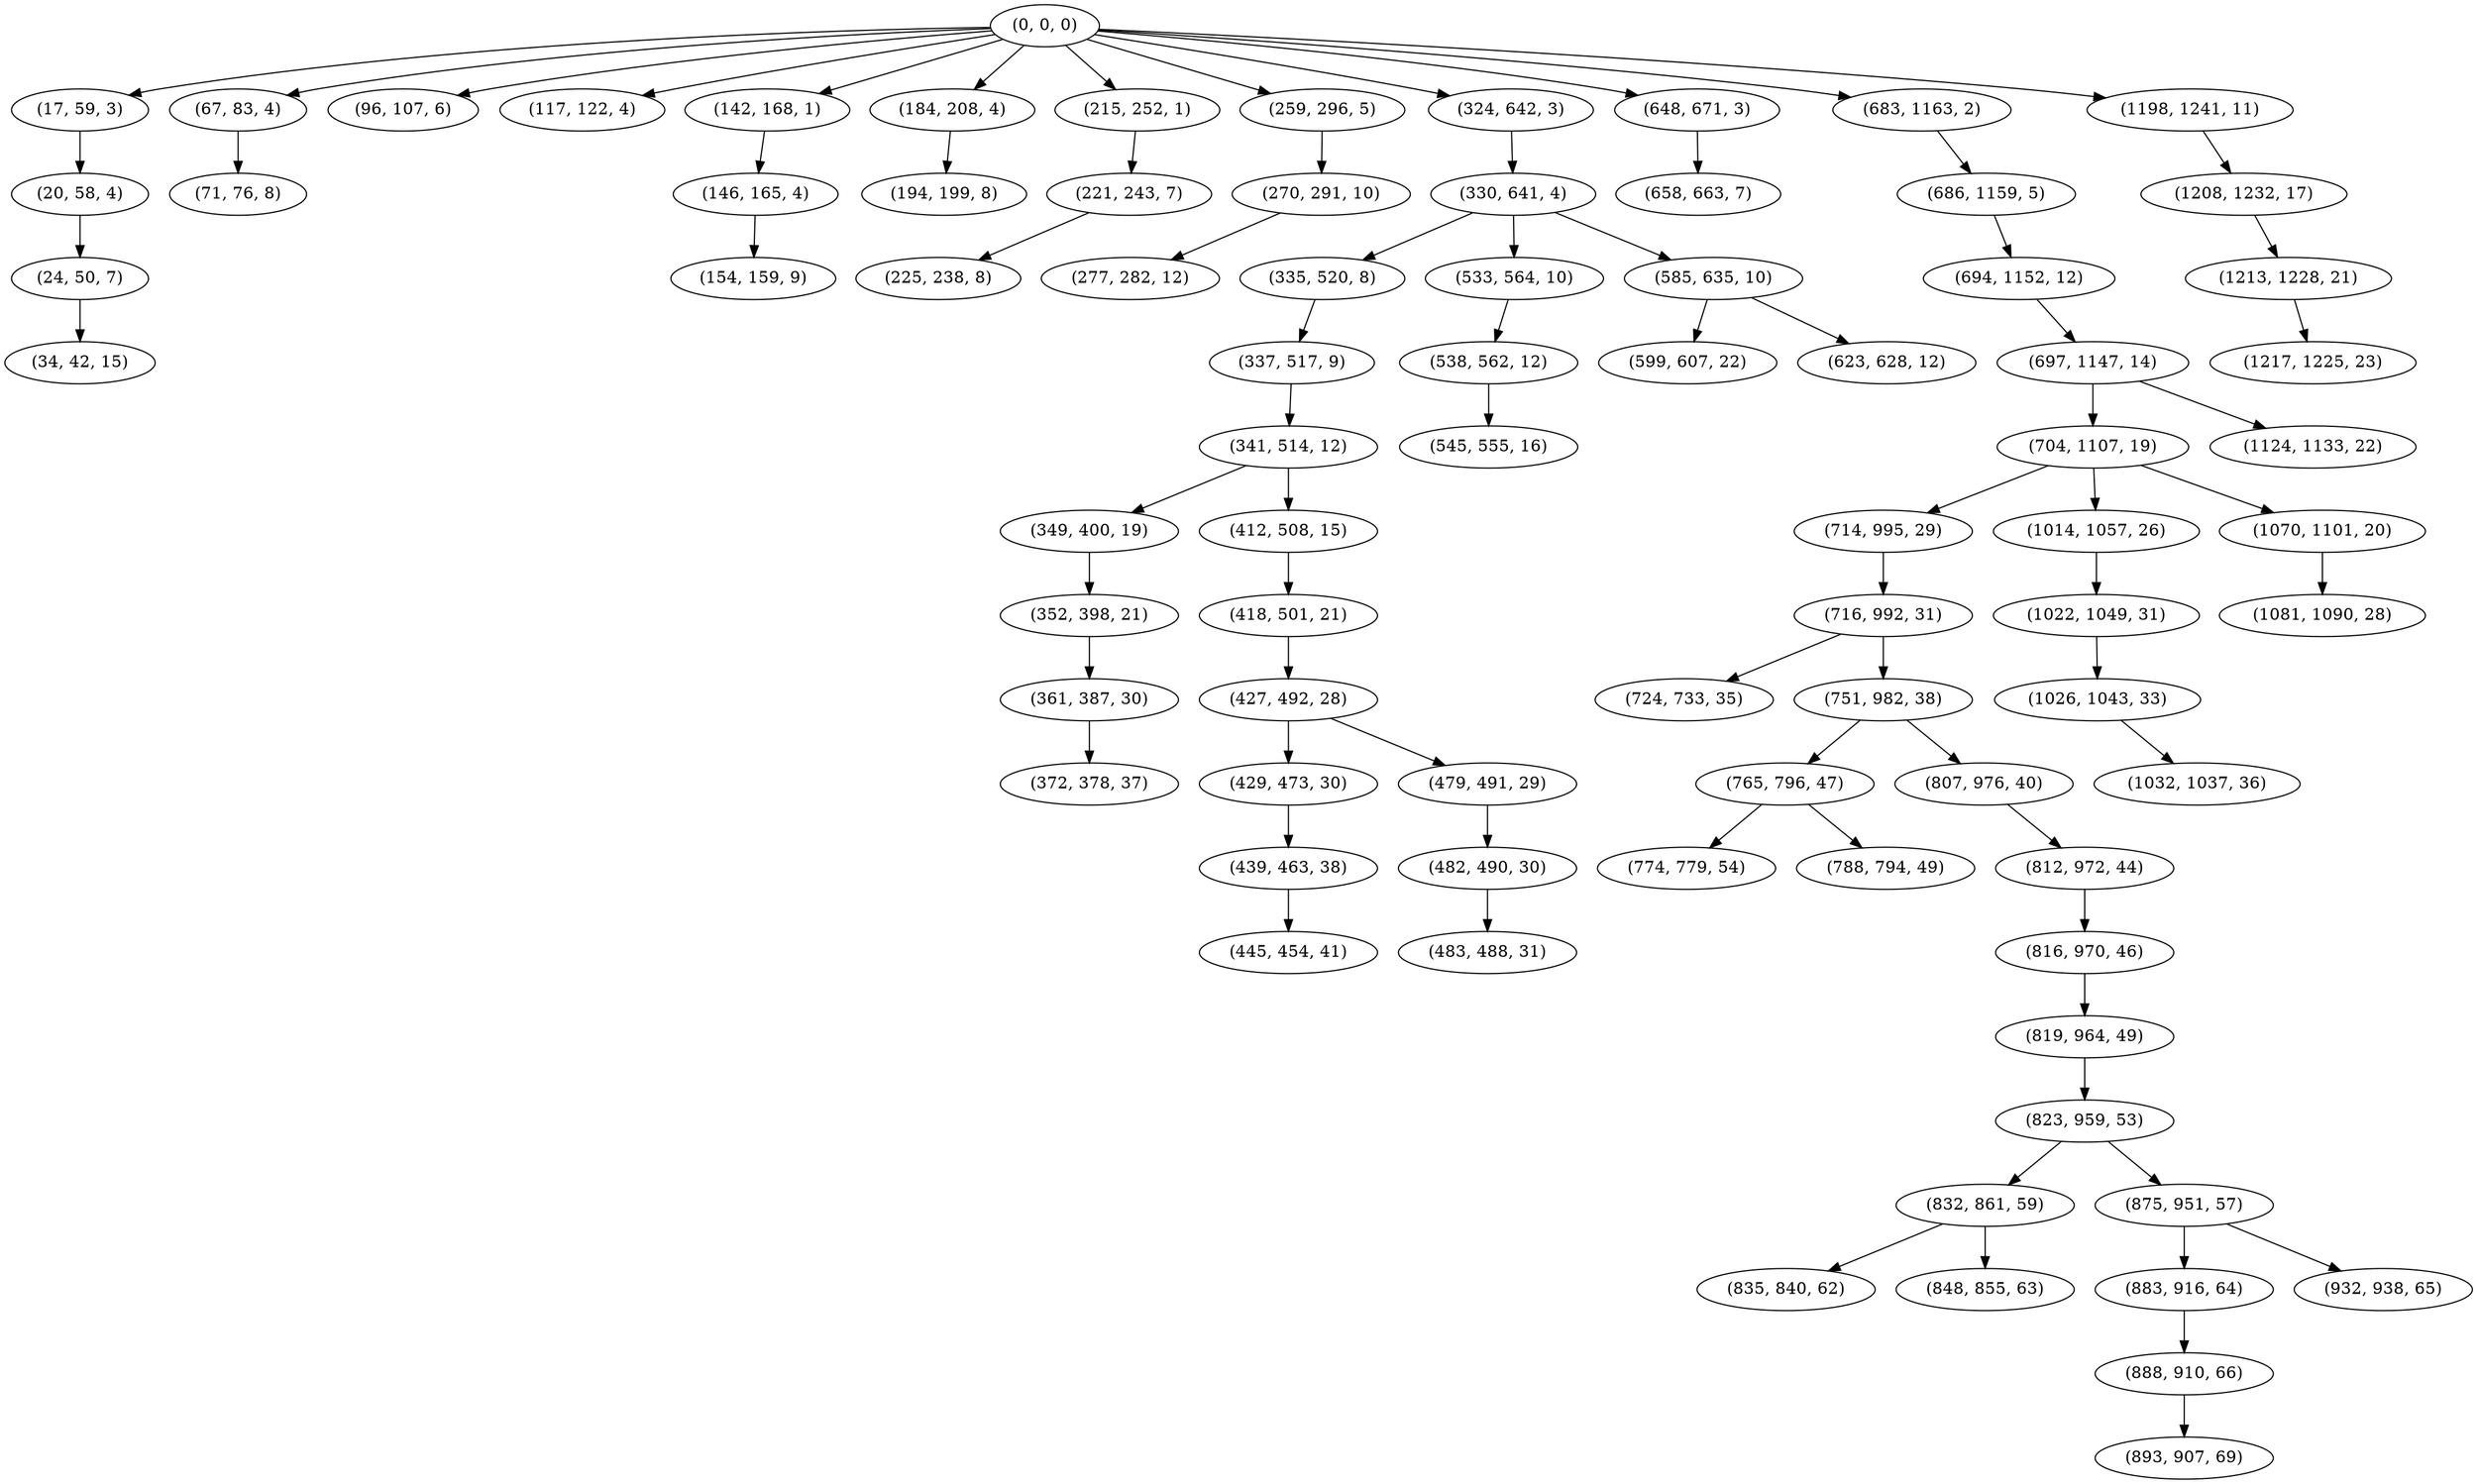 digraph tree {
    "(0, 0, 0)";
    "(17, 59, 3)";
    "(20, 58, 4)";
    "(24, 50, 7)";
    "(34, 42, 15)";
    "(67, 83, 4)";
    "(71, 76, 8)";
    "(96, 107, 6)";
    "(117, 122, 4)";
    "(142, 168, 1)";
    "(146, 165, 4)";
    "(154, 159, 9)";
    "(184, 208, 4)";
    "(194, 199, 8)";
    "(215, 252, 1)";
    "(221, 243, 7)";
    "(225, 238, 8)";
    "(259, 296, 5)";
    "(270, 291, 10)";
    "(277, 282, 12)";
    "(324, 642, 3)";
    "(330, 641, 4)";
    "(335, 520, 8)";
    "(337, 517, 9)";
    "(341, 514, 12)";
    "(349, 400, 19)";
    "(352, 398, 21)";
    "(361, 387, 30)";
    "(372, 378, 37)";
    "(412, 508, 15)";
    "(418, 501, 21)";
    "(427, 492, 28)";
    "(429, 473, 30)";
    "(439, 463, 38)";
    "(445, 454, 41)";
    "(479, 491, 29)";
    "(482, 490, 30)";
    "(483, 488, 31)";
    "(533, 564, 10)";
    "(538, 562, 12)";
    "(545, 555, 16)";
    "(585, 635, 10)";
    "(599, 607, 22)";
    "(623, 628, 12)";
    "(648, 671, 3)";
    "(658, 663, 7)";
    "(683, 1163, 2)";
    "(686, 1159, 5)";
    "(694, 1152, 12)";
    "(697, 1147, 14)";
    "(704, 1107, 19)";
    "(714, 995, 29)";
    "(716, 992, 31)";
    "(724, 733, 35)";
    "(751, 982, 38)";
    "(765, 796, 47)";
    "(774, 779, 54)";
    "(788, 794, 49)";
    "(807, 976, 40)";
    "(812, 972, 44)";
    "(816, 970, 46)";
    "(819, 964, 49)";
    "(823, 959, 53)";
    "(832, 861, 59)";
    "(835, 840, 62)";
    "(848, 855, 63)";
    "(875, 951, 57)";
    "(883, 916, 64)";
    "(888, 910, 66)";
    "(893, 907, 69)";
    "(932, 938, 65)";
    "(1014, 1057, 26)";
    "(1022, 1049, 31)";
    "(1026, 1043, 33)";
    "(1032, 1037, 36)";
    "(1070, 1101, 20)";
    "(1081, 1090, 28)";
    "(1124, 1133, 22)";
    "(1198, 1241, 11)";
    "(1208, 1232, 17)";
    "(1213, 1228, 21)";
    "(1217, 1225, 23)";
    "(0, 0, 0)" -> "(17, 59, 3)";
    "(0, 0, 0)" -> "(67, 83, 4)";
    "(0, 0, 0)" -> "(96, 107, 6)";
    "(0, 0, 0)" -> "(117, 122, 4)";
    "(0, 0, 0)" -> "(142, 168, 1)";
    "(0, 0, 0)" -> "(184, 208, 4)";
    "(0, 0, 0)" -> "(215, 252, 1)";
    "(0, 0, 0)" -> "(259, 296, 5)";
    "(0, 0, 0)" -> "(324, 642, 3)";
    "(0, 0, 0)" -> "(648, 671, 3)";
    "(0, 0, 0)" -> "(683, 1163, 2)";
    "(0, 0, 0)" -> "(1198, 1241, 11)";
    "(17, 59, 3)" -> "(20, 58, 4)";
    "(20, 58, 4)" -> "(24, 50, 7)";
    "(24, 50, 7)" -> "(34, 42, 15)";
    "(67, 83, 4)" -> "(71, 76, 8)";
    "(142, 168, 1)" -> "(146, 165, 4)";
    "(146, 165, 4)" -> "(154, 159, 9)";
    "(184, 208, 4)" -> "(194, 199, 8)";
    "(215, 252, 1)" -> "(221, 243, 7)";
    "(221, 243, 7)" -> "(225, 238, 8)";
    "(259, 296, 5)" -> "(270, 291, 10)";
    "(270, 291, 10)" -> "(277, 282, 12)";
    "(324, 642, 3)" -> "(330, 641, 4)";
    "(330, 641, 4)" -> "(335, 520, 8)";
    "(330, 641, 4)" -> "(533, 564, 10)";
    "(330, 641, 4)" -> "(585, 635, 10)";
    "(335, 520, 8)" -> "(337, 517, 9)";
    "(337, 517, 9)" -> "(341, 514, 12)";
    "(341, 514, 12)" -> "(349, 400, 19)";
    "(341, 514, 12)" -> "(412, 508, 15)";
    "(349, 400, 19)" -> "(352, 398, 21)";
    "(352, 398, 21)" -> "(361, 387, 30)";
    "(361, 387, 30)" -> "(372, 378, 37)";
    "(412, 508, 15)" -> "(418, 501, 21)";
    "(418, 501, 21)" -> "(427, 492, 28)";
    "(427, 492, 28)" -> "(429, 473, 30)";
    "(427, 492, 28)" -> "(479, 491, 29)";
    "(429, 473, 30)" -> "(439, 463, 38)";
    "(439, 463, 38)" -> "(445, 454, 41)";
    "(479, 491, 29)" -> "(482, 490, 30)";
    "(482, 490, 30)" -> "(483, 488, 31)";
    "(533, 564, 10)" -> "(538, 562, 12)";
    "(538, 562, 12)" -> "(545, 555, 16)";
    "(585, 635, 10)" -> "(599, 607, 22)";
    "(585, 635, 10)" -> "(623, 628, 12)";
    "(648, 671, 3)" -> "(658, 663, 7)";
    "(683, 1163, 2)" -> "(686, 1159, 5)";
    "(686, 1159, 5)" -> "(694, 1152, 12)";
    "(694, 1152, 12)" -> "(697, 1147, 14)";
    "(697, 1147, 14)" -> "(704, 1107, 19)";
    "(697, 1147, 14)" -> "(1124, 1133, 22)";
    "(704, 1107, 19)" -> "(714, 995, 29)";
    "(704, 1107, 19)" -> "(1014, 1057, 26)";
    "(704, 1107, 19)" -> "(1070, 1101, 20)";
    "(714, 995, 29)" -> "(716, 992, 31)";
    "(716, 992, 31)" -> "(724, 733, 35)";
    "(716, 992, 31)" -> "(751, 982, 38)";
    "(751, 982, 38)" -> "(765, 796, 47)";
    "(751, 982, 38)" -> "(807, 976, 40)";
    "(765, 796, 47)" -> "(774, 779, 54)";
    "(765, 796, 47)" -> "(788, 794, 49)";
    "(807, 976, 40)" -> "(812, 972, 44)";
    "(812, 972, 44)" -> "(816, 970, 46)";
    "(816, 970, 46)" -> "(819, 964, 49)";
    "(819, 964, 49)" -> "(823, 959, 53)";
    "(823, 959, 53)" -> "(832, 861, 59)";
    "(823, 959, 53)" -> "(875, 951, 57)";
    "(832, 861, 59)" -> "(835, 840, 62)";
    "(832, 861, 59)" -> "(848, 855, 63)";
    "(875, 951, 57)" -> "(883, 916, 64)";
    "(875, 951, 57)" -> "(932, 938, 65)";
    "(883, 916, 64)" -> "(888, 910, 66)";
    "(888, 910, 66)" -> "(893, 907, 69)";
    "(1014, 1057, 26)" -> "(1022, 1049, 31)";
    "(1022, 1049, 31)" -> "(1026, 1043, 33)";
    "(1026, 1043, 33)" -> "(1032, 1037, 36)";
    "(1070, 1101, 20)" -> "(1081, 1090, 28)";
    "(1198, 1241, 11)" -> "(1208, 1232, 17)";
    "(1208, 1232, 17)" -> "(1213, 1228, 21)";
    "(1213, 1228, 21)" -> "(1217, 1225, 23)";
}
